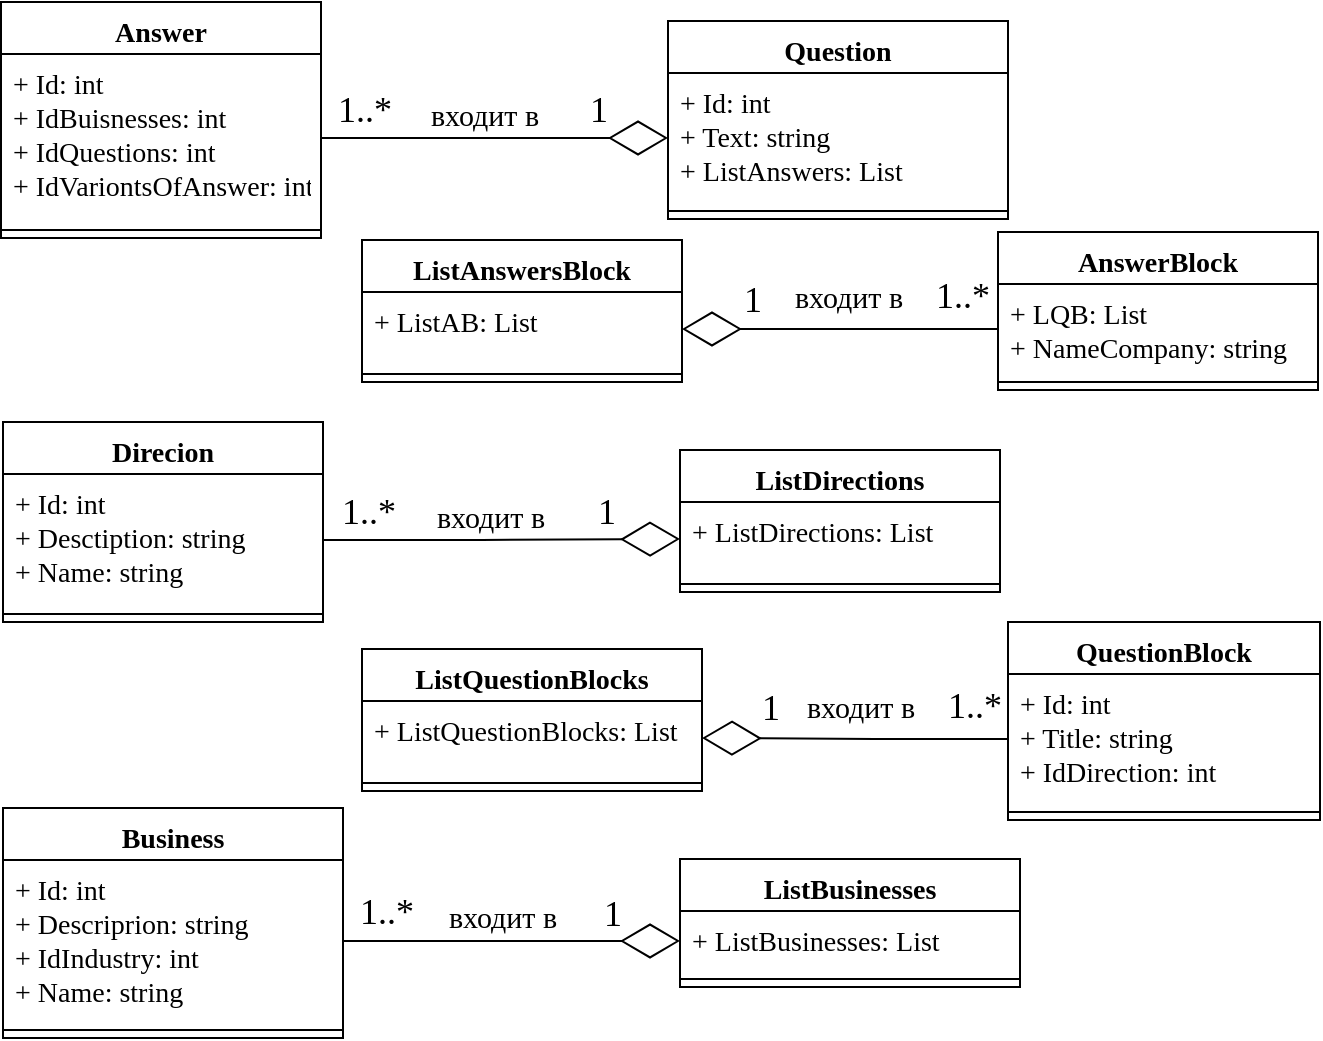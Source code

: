 <mxfile version="10.8.4" type="device"><diagram id="CfZXoBIyUWH7UjJNjbeP" name="Страница 1"><mxGraphModel dx="1410" dy="609" grid="0" gridSize="10" guides="1" tooltips="1" connect="1" arrows="1" fold="1" page="0" pageScale="1" pageWidth="827" pageHeight="1169" math="0" shadow="0"><root><mxCell id="0"/><mxCell id="1" parent="0"/><mxCell id="HYVmjHsYdru-CWJYHVoa-1" value="Answer" style="swimlane;fontStyle=1;align=center;verticalAlign=top;childLayout=stackLayout;horizontal=1;startSize=26;horizontalStack=0;resizeParent=1;resizeParentMax=0;resizeLast=0;collapsible=1;marginBottom=0;fontFamily=Times New Roman;fontSize=14;" parent="1" vertex="1"><mxGeometry x="-146.5" y="1" width="160" height="118" as="geometry"/></mxCell><mxCell id="HYVmjHsYdru-CWJYHVoa-2" value="+ Id: int&#10;+ IdBuisnesses: int&#10;+ IdQuestions: int&#10;+ IdVariontsOfAnswer: int&#10;" style="text;strokeColor=none;fillColor=none;align=left;verticalAlign=top;spacingLeft=4;spacingRight=4;overflow=hidden;rotatable=0;points=[[0,0.5],[1,0.5]];portConstraint=eastwest;fontFamily=Times New Roman;fontSize=14;" parent="HYVmjHsYdru-CWJYHVoa-1" vertex="1"><mxGeometry y="26" width="160" height="84" as="geometry"/></mxCell><mxCell id="HYVmjHsYdru-CWJYHVoa-3" value="" style="line;strokeWidth=1;fillColor=none;align=left;verticalAlign=middle;spacingTop=-1;spacingLeft=3;spacingRight=3;rotatable=0;labelPosition=right;points=[];portConstraint=eastwest;fontFamily=Times New Roman;fontSize=14;" parent="HYVmjHsYdru-CWJYHVoa-1" vertex="1"><mxGeometry y="110" width="160" height="8" as="geometry"/></mxCell><mxCell id="HYVmjHsYdru-CWJYHVoa-5" value="ListAnswersBlock" style="swimlane;fontStyle=1;align=center;verticalAlign=top;childLayout=stackLayout;horizontal=1;startSize=26;horizontalStack=0;resizeParent=1;resizeParentMax=0;resizeLast=0;collapsible=1;marginBottom=0;fontFamily=Times New Roman;fontSize=14;" parent="1" vertex="1"><mxGeometry x="34" y="120" width="160" height="71" as="geometry"/></mxCell><mxCell id="HYVmjHsYdru-CWJYHVoa-6" value="+ ListAB: List&#10;" style="text;strokeColor=none;fillColor=none;align=left;verticalAlign=top;spacingLeft=4;spacingRight=4;overflow=hidden;rotatable=0;points=[[0,0.5],[1,0.5]];portConstraint=eastwest;fontFamily=Times New Roman;fontSize=14;" parent="HYVmjHsYdru-CWJYHVoa-5" vertex="1"><mxGeometry y="26" width="160" height="37" as="geometry"/></mxCell><mxCell id="HYVmjHsYdru-CWJYHVoa-7" value="" style="line;strokeWidth=1;fillColor=none;align=left;verticalAlign=middle;spacingTop=-1;spacingLeft=3;spacingRight=3;rotatable=0;labelPosition=right;points=[];portConstraint=eastwest;fontFamily=Times New Roman;fontSize=14;" parent="HYVmjHsYdru-CWJYHVoa-5" vertex="1"><mxGeometry y="63" width="160" height="8" as="geometry"/></mxCell><mxCell id="HYVmjHsYdru-CWJYHVoa-8" value="AnswerBlock" style="swimlane;fontStyle=1;align=center;verticalAlign=top;childLayout=stackLayout;horizontal=1;startSize=26;horizontalStack=0;resizeParent=1;resizeParentMax=0;resizeLast=0;collapsible=1;marginBottom=0;fontFamily=Times New Roman;fontSize=14;" parent="1" vertex="1"><mxGeometry x="352" y="116" width="160" height="79" as="geometry"/></mxCell><mxCell id="HYVmjHsYdru-CWJYHVoa-9" value="+ LQB: List&#10;+ NameCompany: string" style="text;strokeColor=none;fillColor=none;align=left;verticalAlign=top;spacingLeft=4;spacingRight=4;overflow=hidden;rotatable=0;points=[[0,0.5],[1,0.5]];portConstraint=eastwest;fontFamily=Times New Roman;fontSize=14;" parent="HYVmjHsYdru-CWJYHVoa-8" vertex="1"><mxGeometry y="26" width="160" height="45" as="geometry"/></mxCell><mxCell id="HYVmjHsYdru-CWJYHVoa-10" value="" style="line;strokeWidth=1;fillColor=none;align=left;verticalAlign=middle;spacingTop=-1;spacingLeft=3;spacingRight=3;rotatable=0;labelPosition=right;points=[];portConstraint=eastwest;fontFamily=Times New Roman;fontSize=14;" parent="HYVmjHsYdru-CWJYHVoa-8" vertex="1"><mxGeometry y="71" width="160" height="8" as="geometry"/></mxCell><mxCell id="HYVmjHsYdru-CWJYHVoa-11" value="Direcion" style="swimlane;fontStyle=1;align=center;verticalAlign=top;childLayout=stackLayout;horizontal=1;startSize=26;horizontalStack=0;resizeParent=1;resizeParentMax=0;resizeLast=0;collapsible=1;marginBottom=0;fontFamily=Times New Roman;fontSize=14;" parent="1" vertex="1"><mxGeometry x="-145.5" y="211" width="160" height="100" as="geometry"/></mxCell><mxCell id="HYVmjHsYdru-CWJYHVoa-12" value="+ Id: int&#10;+ Desctiption: string&#10;+ Name: string&#10;" style="text;strokeColor=none;fillColor=none;align=left;verticalAlign=top;spacingLeft=4;spacingRight=4;overflow=hidden;rotatable=0;points=[[0,0.5],[1,0.5]];portConstraint=eastwest;fontFamily=Times New Roman;fontSize=14;" parent="HYVmjHsYdru-CWJYHVoa-11" vertex="1"><mxGeometry y="26" width="160" height="66" as="geometry"/></mxCell><mxCell id="HYVmjHsYdru-CWJYHVoa-13" value="" style="line;strokeWidth=1;fillColor=none;align=left;verticalAlign=middle;spacingTop=-1;spacingLeft=3;spacingRight=3;rotatable=0;labelPosition=right;points=[];portConstraint=eastwest;fontFamily=Times New Roman;fontSize=14;" parent="HYVmjHsYdru-CWJYHVoa-11" vertex="1"><mxGeometry y="92" width="160" height="8" as="geometry"/></mxCell><mxCell id="HYVmjHsYdru-CWJYHVoa-14" value="ListDirections" style="swimlane;fontStyle=1;align=center;verticalAlign=top;childLayout=stackLayout;horizontal=1;startSize=26;horizontalStack=0;resizeParent=1;resizeParentMax=0;resizeLast=0;collapsible=1;marginBottom=0;fontFamily=Times New Roman;fontSize=14;" parent="1" vertex="1"><mxGeometry x="193" y="225" width="160" height="71" as="geometry"/></mxCell><mxCell id="HYVmjHsYdru-CWJYHVoa-15" value="+ ListDirections: List&#10;" style="text;strokeColor=none;fillColor=none;align=left;verticalAlign=top;spacingLeft=4;spacingRight=4;overflow=hidden;rotatable=0;points=[[0,0.5],[1,0.5]];portConstraint=eastwest;fontFamily=Times New Roman;fontSize=14;" parent="HYVmjHsYdru-CWJYHVoa-14" vertex="1"><mxGeometry y="26" width="160" height="37" as="geometry"/></mxCell><mxCell id="HYVmjHsYdru-CWJYHVoa-16" value="" style="line;strokeWidth=1;fillColor=none;align=left;verticalAlign=middle;spacingTop=-1;spacingLeft=3;spacingRight=3;rotatable=0;labelPosition=right;points=[];portConstraint=eastwest;fontFamily=Times New Roman;fontSize=14;" parent="HYVmjHsYdru-CWJYHVoa-14" vertex="1"><mxGeometry y="63" width="160" height="8" as="geometry"/></mxCell><mxCell id="HYVmjHsYdru-CWJYHVoa-17" value="Question" style="swimlane;fontStyle=1;align=center;verticalAlign=top;childLayout=stackLayout;horizontal=1;startSize=26;horizontalStack=0;resizeParent=1;resizeParentMax=0;resizeLast=0;collapsible=1;marginBottom=0;fontFamily=Times New Roman;fontSize=14;" parent="1" vertex="1"><mxGeometry x="187" y="10.5" width="170" height="99" as="geometry"/></mxCell><mxCell id="HYVmjHsYdru-CWJYHVoa-18" value="+ Id: int&#10;+ Text: string&#10;+ ListAnswers: List&#10;" style="text;strokeColor=none;fillColor=none;align=left;verticalAlign=top;spacingLeft=4;spacingRight=4;overflow=hidden;rotatable=0;points=[[0,0.5],[1,0.5]];portConstraint=eastwest;fontFamily=Times New Roman;fontSize=14;" parent="HYVmjHsYdru-CWJYHVoa-17" vertex="1"><mxGeometry y="26" width="170" height="65" as="geometry"/></mxCell><mxCell id="HYVmjHsYdru-CWJYHVoa-19" value="" style="line;strokeWidth=1;fillColor=none;align=left;verticalAlign=middle;spacingTop=-1;spacingLeft=3;spacingRight=3;rotatable=0;labelPosition=right;points=[];portConstraint=eastwest;fontFamily=Times New Roman;fontSize=14;" parent="HYVmjHsYdru-CWJYHVoa-17" vertex="1"><mxGeometry y="91" width="170" height="8" as="geometry"/></mxCell><mxCell id="HYVmjHsYdru-CWJYHVoa-20" value="ListQuestionBlocks" style="swimlane;fontStyle=1;align=center;verticalAlign=top;childLayout=stackLayout;horizontal=1;startSize=26;horizontalStack=0;resizeParent=1;resizeParentMax=0;resizeLast=0;collapsible=1;marginBottom=0;fontFamily=Times New Roman;fontSize=14;" parent="1" vertex="1"><mxGeometry x="34" y="324.5" width="170" height="71" as="geometry"/></mxCell><mxCell id="HYVmjHsYdru-CWJYHVoa-21" value="+ ListQuestionBlocks: List&#10;" style="text;strokeColor=none;fillColor=none;align=left;verticalAlign=top;spacingLeft=4;spacingRight=4;overflow=hidden;rotatable=0;points=[[0,0.5],[1,0.5]];portConstraint=eastwest;fontFamily=Times New Roman;fontSize=14;" parent="HYVmjHsYdru-CWJYHVoa-20" vertex="1"><mxGeometry y="26" width="170" height="37" as="geometry"/></mxCell><mxCell id="HYVmjHsYdru-CWJYHVoa-22" value="" style="line;strokeWidth=1;fillColor=none;align=left;verticalAlign=middle;spacingTop=-1;spacingLeft=3;spacingRight=3;rotatable=0;labelPosition=right;points=[];portConstraint=eastwest;fontFamily=Times New Roman;fontSize=14;" parent="HYVmjHsYdru-CWJYHVoa-20" vertex="1"><mxGeometry y="63" width="170" height="8" as="geometry"/></mxCell><mxCell id="HYVmjHsYdru-CWJYHVoa-23" value="QuestionBlock" style="swimlane;fontStyle=1;align=center;verticalAlign=top;childLayout=stackLayout;horizontal=1;startSize=26;horizontalStack=0;resizeParent=1;resizeParentMax=0;resizeLast=0;collapsible=1;marginBottom=0;fontFamily=Times New Roman;fontSize=14;" parent="1" vertex="1"><mxGeometry x="357" y="311" width="156" height="99" as="geometry"/></mxCell><mxCell id="HYVmjHsYdru-CWJYHVoa-24" value="+ Id: int&#10;+ Title: string&#10;+ IdDirection: int&#10;" style="text;strokeColor=none;fillColor=none;align=left;verticalAlign=top;spacingLeft=4;spacingRight=4;overflow=hidden;rotatable=0;points=[[0,0.5],[1,0.5]];portConstraint=eastwest;fontFamily=Times New Roman;fontSize=14;" parent="HYVmjHsYdru-CWJYHVoa-23" vertex="1"><mxGeometry y="26" width="156" height="65" as="geometry"/></mxCell><mxCell id="HYVmjHsYdru-CWJYHVoa-25" value="" style="line;strokeWidth=1;fillColor=none;align=left;verticalAlign=middle;spacingTop=-1;spacingLeft=3;spacingRight=3;rotatable=0;labelPosition=right;points=[];portConstraint=eastwest;fontFamily=Times New Roman;fontSize=14;" parent="HYVmjHsYdru-CWJYHVoa-23" vertex="1"><mxGeometry y="91" width="156" height="8" as="geometry"/></mxCell><mxCell id="HYVmjHsYdru-CWJYHVoa-26" value="Business" style="swimlane;fontStyle=1;align=center;verticalAlign=top;childLayout=stackLayout;horizontal=1;startSize=26;horizontalStack=0;resizeParent=1;resizeParentMax=0;resizeLast=0;collapsible=1;marginBottom=0;fontFamily=Times New Roman;fontSize=14;" parent="1" vertex="1"><mxGeometry x="-145.5" y="404" width="170" height="115" as="geometry"/></mxCell><mxCell id="HYVmjHsYdru-CWJYHVoa-27" value="+ Id: int&#10;+ Descriprion: string&#10;+ IdIndustry: int&#10;+ Name: string&#10;" style="text;strokeColor=none;fillColor=none;align=left;verticalAlign=top;spacingLeft=4;spacingRight=4;overflow=hidden;rotatable=0;points=[[0,0.5],[1,0.5]];portConstraint=eastwest;fontFamily=Times New Roman;fontSize=14;" parent="HYVmjHsYdru-CWJYHVoa-26" vertex="1"><mxGeometry y="26" width="170" height="81" as="geometry"/></mxCell><mxCell id="HYVmjHsYdru-CWJYHVoa-28" value="" style="line;strokeWidth=1;fillColor=none;align=left;verticalAlign=middle;spacingTop=-1;spacingLeft=3;spacingRight=3;rotatable=0;labelPosition=right;points=[];portConstraint=eastwest;fontFamily=Times New Roman;fontSize=14;" parent="HYVmjHsYdru-CWJYHVoa-26" vertex="1"><mxGeometry y="107" width="170" height="8" as="geometry"/></mxCell><mxCell id="HYVmjHsYdru-CWJYHVoa-29" value="ListBusinesses" style="swimlane;fontStyle=1;align=center;verticalAlign=top;childLayout=stackLayout;horizontal=1;startSize=26;horizontalStack=0;resizeParent=1;resizeParentMax=0;resizeLast=0;collapsible=1;marginBottom=0;fontFamily=Times New Roman;fontSize=14;" parent="1" vertex="1"><mxGeometry x="193" y="429.5" width="170" height="64" as="geometry"/></mxCell><mxCell id="HYVmjHsYdru-CWJYHVoa-30" value="+ ListBusinesses: List&#10;" style="text;strokeColor=none;fillColor=none;align=left;verticalAlign=top;spacingLeft=4;spacingRight=4;overflow=hidden;rotatable=0;points=[[0,0.5],[1,0.5]];portConstraint=eastwest;fontFamily=Times New Roman;fontSize=14;" parent="HYVmjHsYdru-CWJYHVoa-29" vertex="1"><mxGeometry y="26" width="170" height="30" as="geometry"/></mxCell><mxCell id="HYVmjHsYdru-CWJYHVoa-31" value="" style="line;strokeWidth=1;fillColor=none;align=left;verticalAlign=middle;spacingTop=-1;spacingLeft=3;spacingRight=3;rotatable=0;labelPosition=right;points=[];portConstraint=eastwest;fontFamily=Times New Roman;fontSize=14;" parent="HYVmjHsYdru-CWJYHVoa-29" vertex="1"><mxGeometry y="56" width="170" height="8" as="geometry"/></mxCell><mxCell id="HYVmjHsYdru-CWJYHVoa-33" style="edgeStyle=orthogonalEdgeStyle;rounded=0;orthogonalLoop=1;jettySize=auto;html=1;exitX=1;exitY=0.5;exitDx=0;exitDy=0;fontFamily=Times New Roman;fontSize=14;endArrow=diamondThin;endFill=0;strokeWidth=1;endSize=27;entryX=0;entryY=0.5;entryDx=0;entryDy=0;" parent="1" source="HYVmjHsYdru-CWJYHVoa-2" target="HYVmjHsYdru-CWJYHVoa-18" edge="1"><mxGeometry relative="1" as="geometry"><mxPoint x="148.5" y="69.5" as="targetPoint"/></mxGeometry></mxCell><mxCell id="HYVmjHsYdru-CWJYHVoa-34" value="входит в" style="text;html=1;resizable=0;points=[];align=center;verticalAlign=middle;labelBackgroundColor=#ffffff;fontSize=15;fontFamily=Times New Roman;" parent="HYVmjHsYdru-CWJYHVoa-33" vertex="1" connectable="0"><mxGeometry x="-0.149" y="-1" relative="1" as="geometry"><mxPoint x="7.5" y="-13.5" as="offset"/></mxGeometry></mxCell><mxCell id="HYVmjHsYdru-CWJYHVoa-35" value="1" style="text;html=1;resizable=0;points=[];align=center;verticalAlign=middle;labelBackgroundColor=#ffffff;fontSize=18;fontFamily=Times New Roman;" parent="HYVmjHsYdru-CWJYHVoa-33" vertex="1" connectable="0"><mxGeometry x="0.384" y="2" relative="1" as="geometry"><mxPoint x="18" y="-12" as="offset"/></mxGeometry></mxCell><mxCell id="HYVmjHsYdru-CWJYHVoa-36" value="1..*" style="text;html=1;resizable=0;points=[];align=center;verticalAlign=middle;labelBackgroundColor=#ffffff;fontSize=18;fontFamily=Times New Roman;" parent="HYVmjHsYdru-CWJYHVoa-33" vertex="1" connectable="0"><mxGeometry x="-0.816" y="1" relative="1" as="geometry"><mxPoint x="5.5" y="-13.5" as="offset"/></mxGeometry></mxCell><mxCell id="HYVmjHsYdru-CWJYHVoa-38" style="edgeStyle=orthogonalEdgeStyle;rounded=0;orthogonalLoop=1;jettySize=auto;html=1;exitX=0;exitY=0.5;exitDx=0;exitDy=0;entryX=1;entryY=0.5;entryDx=0;entryDy=0;fontFamily=Times New Roman;fontSize=14;endArrow=diamondThin;endFill=0;strokeWidth=1;endSize=27;" parent="1" source="HYVmjHsYdru-CWJYHVoa-9" target="HYVmjHsYdru-CWJYHVoa-6" edge="1"><mxGeometry relative="1" as="geometry"><mxPoint x="14" y="251" as="sourcePoint"/><mxPoint x="194" y="251" as="targetPoint"/></mxGeometry></mxCell><mxCell id="HYVmjHsYdru-CWJYHVoa-39" value="входит в" style="text;html=1;resizable=0;points=[];align=center;verticalAlign=middle;labelBackgroundColor=#ffffff;fontSize=15;fontFamily=Times New Roman;" parent="HYVmjHsYdru-CWJYHVoa-38" vertex="1" connectable="0"><mxGeometry x="-0.149" y="-1" relative="1" as="geometry"><mxPoint x="-8.5" y="-16" as="offset"/></mxGeometry></mxCell><mxCell id="HYVmjHsYdru-CWJYHVoa-40" value="1" style="text;html=1;resizable=0;points=[];align=center;verticalAlign=middle;labelBackgroundColor=#ffffff;fontSize=18;fontFamily=Times New Roman;" parent="HYVmjHsYdru-CWJYHVoa-38" vertex="1" connectable="0"><mxGeometry x="0.384" y="2" relative="1" as="geometry"><mxPoint x="-14" y="-17" as="offset"/></mxGeometry></mxCell><mxCell id="HYVmjHsYdru-CWJYHVoa-41" value="1..*" style="text;html=1;resizable=0;points=[];align=center;verticalAlign=middle;labelBackgroundColor=#ffffff;fontSize=18;fontFamily=Times New Roman;" parent="HYVmjHsYdru-CWJYHVoa-38" vertex="1" connectable="0"><mxGeometry x="-0.816" y="1" relative="1" as="geometry"><mxPoint x="-3.5" y="-18" as="offset"/></mxGeometry></mxCell><mxCell id="HYVmjHsYdru-CWJYHVoa-42" style="edgeStyle=orthogonalEdgeStyle;rounded=0;orthogonalLoop=1;jettySize=auto;html=1;exitX=1;exitY=0.5;exitDx=0;exitDy=0;fontFamily=Times New Roman;fontSize=14;endArrow=diamondThin;endFill=0;strokeWidth=1;endSize=27;entryX=0;entryY=0.5;entryDx=0;entryDy=0;" parent="1" source="HYVmjHsYdru-CWJYHVoa-12" target="HYVmjHsYdru-CWJYHVoa-15" edge="1"><mxGeometry relative="1" as="geometry"><mxPoint x="20" y="244.5" as="sourcePoint"/><mxPoint x="193" y="244.5" as="targetPoint"/></mxGeometry></mxCell><mxCell id="HYVmjHsYdru-CWJYHVoa-43" value="входит в" style="text;html=1;resizable=0;points=[];align=center;verticalAlign=middle;labelBackgroundColor=#ffffff;fontSize=15;fontFamily=Times New Roman;" parent="HYVmjHsYdru-CWJYHVoa-42" vertex="1" connectable="0"><mxGeometry x="-0.149" y="-1" relative="1" as="geometry"><mxPoint x="7.5" y="-13.5" as="offset"/></mxGeometry></mxCell><mxCell id="HYVmjHsYdru-CWJYHVoa-44" value="1" style="text;html=1;resizable=0;points=[];align=center;verticalAlign=middle;labelBackgroundColor=#ffffff;fontSize=18;fontFamily=Times New Roman;" parent="HYVmjHsYdru-CWJYHVoa-42" vertex="1" connectable="0"><mxGeometry x="0.384" y="2" relative="1" as="geometry"><mxPoint x="18" y="-12" as="offset"/></mxGeometry></mxCell><mxCell id="HYVmjHsYdru-CWJYHVoa-45" value="1..*" style="text;html=1;resizable=0;points=[];align=center;verticalAlign=middle;labelBackgroundColor=#ffffff;fontSize=18;fontFamily=Times New Roman;" parent="HYVmjHsYdru-CWJYHVoa-42" vertex="1" connectable="0"><mxGeometry x="-0.816" y="1" relative="1" as="geometry"><mxPoint x="5.5" y="-13.5" as="offset"/></mxGeometry></mxCell><mxCell id="HYVmjHsYdru-CWJYHVoa-46" style="edgeStyle=orthogonalEdgeStyle;rounded=0;orthogonalLoop=1;jettySize=auto;html=1;entryX=1;entryY=0.5;entryDx=0;entryDy=0;fontFamily=Times New Roman;fontSize=14;endArrow=diamondThin;endFill=0;strokeWidth=1;endSize=27;" parent="1" source="HYVmjHsYdru-CWJYHVoa-24" target="HYVmjHsYdru-CWJYHVoa-21" edge="1"><mxGeometry relative="1" as="geometry"><mxPoint x="356.912" y="373.059" as="sourcePoint"/><mxPoint x="198.088" y="373.059" as="targetPoint"/></mxGeometry></mxCell><mxCell id="HYVmjHsYdru-CWJYHVoa-47" value="входит в" style="text;html=1;resizable=0;points=[];align=center;verticalAlign=middle;labelBackgroundColor=#ffffff;fontSize=15;fontFamily=Times New Roman;" parent="HYVmjHsYdru-CWJYHVoa-46" vertex="1" connectable="0"><mxGeometry x="-0.149" y="-1" relative="1" as="geometry"><mxPoint x="-8.5" y="-16" as="offset"/></mxGeometry></mxCell><mxCell id="HYVmjHsYdru-CWJYHVoa-48" value="1" style="text;html=1;resizable=0;points=[];align=center;verticalAlign=middle;labelBackgroundColor=#ffffff;fontSize=18;fontFamily=Times New Roman;" parent="HYVmjHsYdru-CWJYHVoa-46" vertex="1" connectable="0"><mxGeometry x="0.384" y="2" relative="1" as="geometry"><mxPoint x="-14" y="-17" as="offset"/></mxGeometry></mxCell><mxCell id="HYVmjHsYdru-CWJYHVoa-49" value="1..*" style="text;html=1;resizable=0;points=[];align=center;verticalAlign=middle;labelBackgroundColor=#ffffff;fontSize=18;fontFamily=Times New Roman;" parent="HYVmjHsYdru-CWJYHVoa-46" vertex="1" connectable="0"><mxGeometry x="-0.816" y="1" relative="1" as="geometry"><mxPoint x="-3.5" y="-18" as="offset"/></mxGeometry></mxCell><mxCell id="HYVmjHsYdru-CWJYHVoa-50" style="edgeStyle=orthogonalEdgeStyle;rounded=0;orthogonalLoop=1;jettySize=auto;html=1;fontFamily=Times New Roman;fontSize=14;endArrow=diamondThin;endFill=0;strokeWidth=1;endSize=27;" parent="1" source="HYVmjHsYdru-CWJYHVoa-27" target="HYVmjHsYdru-CWJYHVoa-30" edge="1"><mxGeometry relative="1" as="geometry"><mxPoint x="-17" y="458.118" as="sourcePoint"/><mxPoint x="161.824" y="458.118" as="targetPoint"/></mxGeometry></mxCell><mxCell id="HYVmjHsYdru-CWJYHVoa-51" value="входит в" style="text;html=1;resizable=0;points=[];align=center;verticalAlign=middle;labelBackgroundColor=#ffffff;fontSize=15;fontFamily=Times New Roman;" parent="HYVmjHsYdru-CWJYHVoa-50" vertex="1" connectable="0"><mxGeometry x="-0.149" y="-1" relative="1" as="geometry"><mxPoint x="7.5" y="-13.5" as="offset"/></mxGeometry></mxCell><mxCell id="HYVmjHsYdru-CWJYHVoa-52" value="1" style="text;html=1;resizable=0;points=[];align=center;verticalAlign=middle;labelBackgroundColor=#ffffff;fontSize=18;fontFamily=Times New Roman;" parent="HYVmjHsYdru-CWJYHVoa-50" vertex="1" connectable="0"><mxGeometry x="0.384" y="2" relative="1" as="geometry"><mxPoint x="18" y="-12" as="offset"/></mxGeometry></mxCell><mxCell id="HYVmjHsYdru-CWJYHVoa-53" value="1..*" style="text;html=1;resizable=0;points=[];align=center;verticalAlign=middle;labelBackgroundColor=#ffffff;fontSize=18;fontFamily=Times New Roman;" parent="HYVmjHsYdru-CWJYHVoa-50" vertex="1" connectable="0"><mxGeometry x="-0.816" y="1" relative="1" as="geometry"><mxPoint x="5.5" y="-13.5" as="offset"/></mxGeometry></mxCell></root></mxGraphModel></diagram></mxfile>